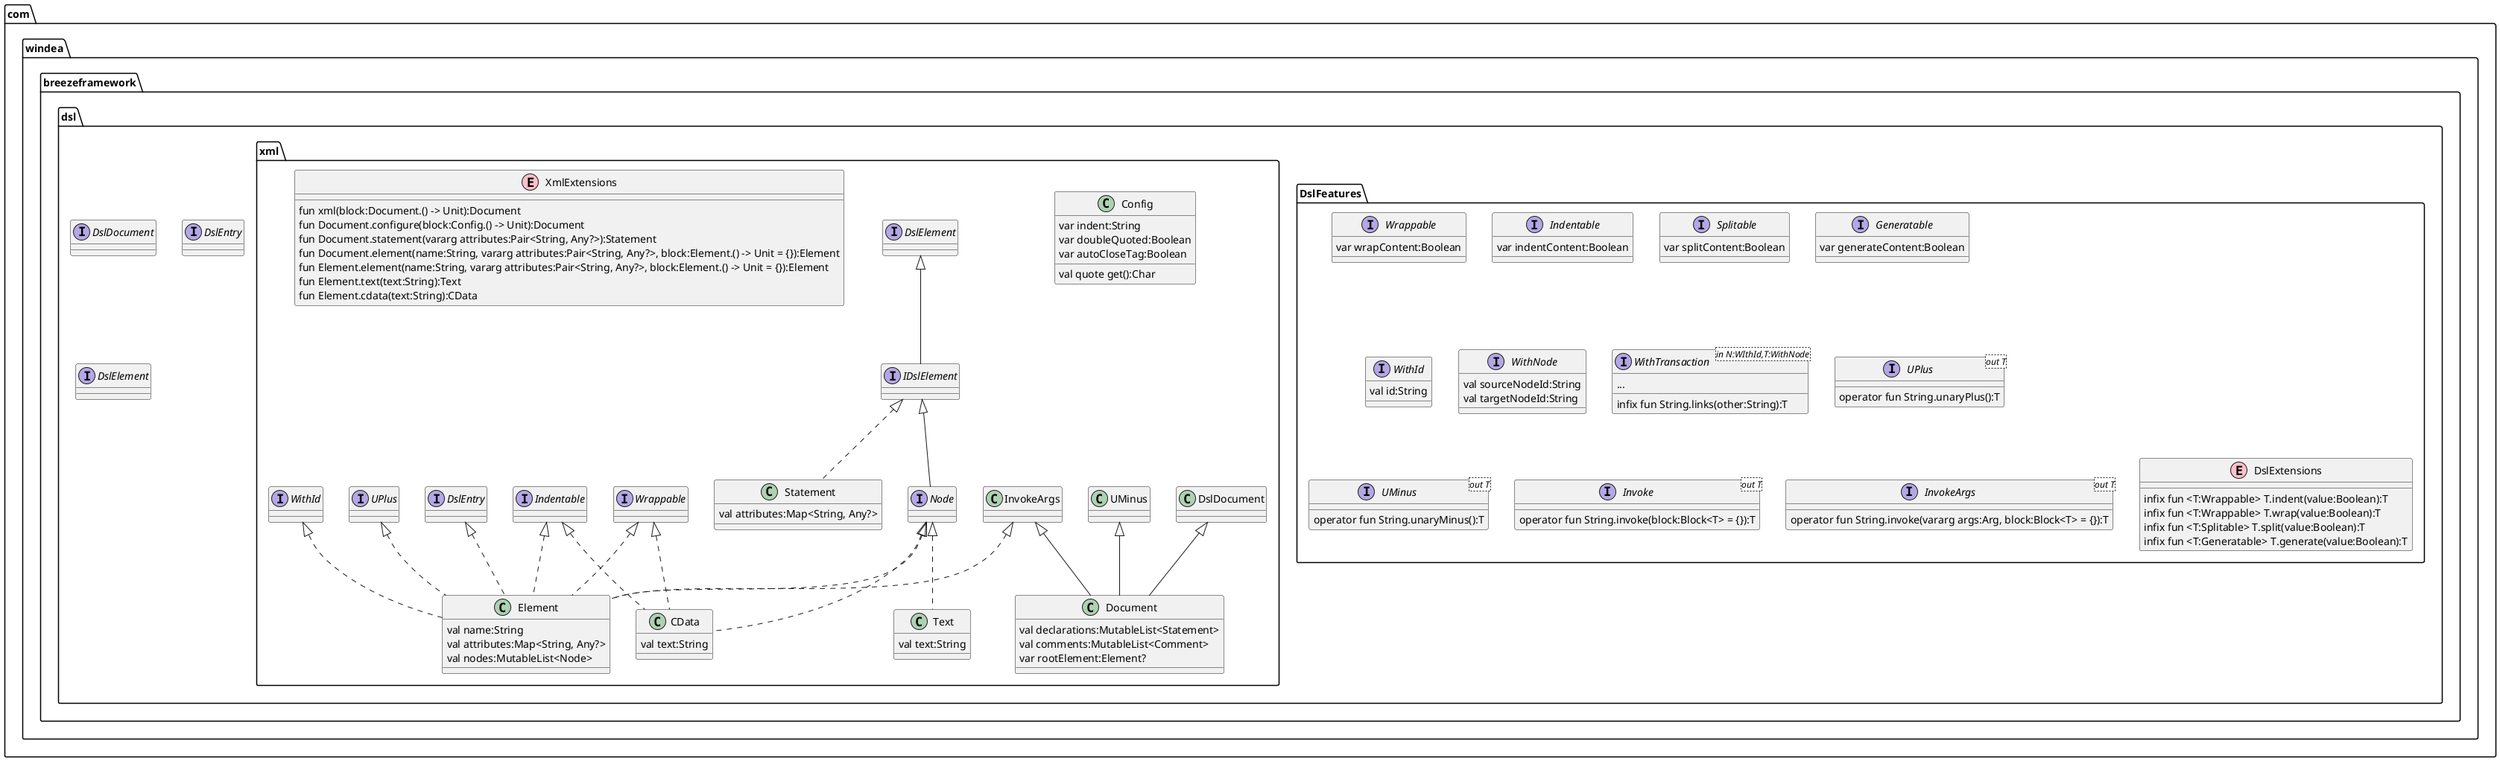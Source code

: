 @startuml

''breeze-dsl

package com.windea.breezeframework.dsl{
  interface DslDocument
  interface DslEntry
  interface DslElement
}

package com.windea.breezeframework.dsl.DslFeatures{
  interface Wrappable{
    var wrapContent:Boolean
  }
  interface Indentable{
    var indentContent:Boolean
  }
  interface Splitable{
	  var splitContent:Boolean
	}
  interface Generatable{
	  var generateContent:Boolean
  }

  interface WithId{
    val id:String
  }
  interface WithNode{
  	val sourceNodeId:String
	  val targetNodeId:String
  }
  interface WithTransaction<in N:WIthId,T:WithNode>{
    infix fun String.links(other:String):T
    ...
  }

  interface UPlus<out T>{
	  operator fun String.unaryPlus():T
	}
  interface UMinus<out T>{
    operator fun String.unaryMinus():T
	}
  interface Invoke<out T>{
    operator fun String.invoke(block:Block<T> = {}):T
  }
  interface InvokeArgs<out T>{
    operator fun String.invoke(vararg args:Arg, block:Block<T> = {}):T
  }

  class DslExtensions <<(E,pink)>>{
    infix fun <T:Wrappable> T.indent(value:Boolean):T
    infix fun <T:Wrappable> T.wrap(value:Boolean):T
    infix fun <T:Splitable> T.split(value:Boolean):T
    infix fun <T:Generatable> T.generate(value:Boolean):T
  }
}

''breeze-dsl-xml

package com.windea.breezeframework.dsl.xml{
  class Document extends DslDocument,UMinus,InvokeArgs{
    val declarations:MutableList<Statement>
    val comments:MutableList<Comment>
    var rootElement:Element?
  }

  class Config{
    var indent:String
    var doubleQuoted:Boolean
    var autoCloseTag:Boolean
    val quote get():Char
  }

  interface IDslElement extends DslElement

  class Statement implements IDslElement{
    val attributes:Map<String, Any?>
  }

  interface Node extends IDslElement
  class Element implements DslEntry,Node,Wrappable,Indentable,UPlus,InvokeArgs,WithId{
    val name:String
    val attributes:Map<String, Any?>
    val nodes:MutableList<Node>
  }
  class Text implements Node{
    val text:String
  }
  class CData implements Node,Wrappable,Indentable{
    val text:String
  }

  class XmlExtensions <<(E,pink)>>{
    fun xml(block:Document.() -> Unit):Document
    fun Document.configure(block:Config.() -> Unit):Document
    fun Document.statement(vararg attributes:Pair<String, Any?>):Statement
    fun Document.element(name:String, vararg attributes:Pair<String, Any?>, block:Element.() -> Unit = {}):Element
    fun Element.element(name:String, vararg attributes:Pair<String, Any?>, block:Element.() -> Unit = {}):Element
    fun Element.text(text:String):Text
    fun Element.cdata(text:String):CData
  }
}
@enduml
